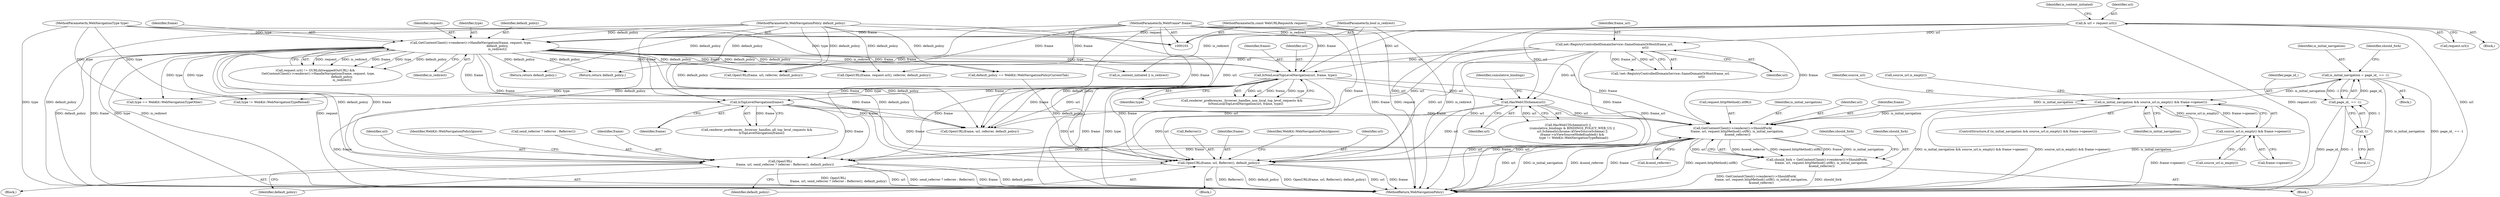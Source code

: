 digraph "1_Chrome_0a57375ad73780e61e1770a9d88b0529b0dbd33b@pointer" {
"1000324" [label="(Call,GetContentClient()->renderer()->ShouldFork(\n          frame, url, request.httpMethod().utf8(), is_initial_navigation,\n          &send_referrer))"];
"1000215" [label="(Call,IsNonLocalTopLevelNavigation(url, frame, type))"];
"1000153" [label="(Call,& url = request.url())"];
"1000191" [label="(Call,net::RegistryControlledDomainService::SameDomainOrHost(frame_url,\n                                                                url))"];
"1000117" [label="(Call,GetContentClient()->renderer()->HandleNavigation(frame, request, type,\n                                                       default_policy,\n                                                       is_redirect))"];
"1000104" [label="(MethodParameterIn,WebFrame* frame)"];
"1000105" [label="(MethodParameterIn,const WebURLRequest& request)"];
"1000106" [label="(MethodParameterIn,WebNavigationType type)"];
"1000108" [label="(MethodParameterIn,WebNavigationPolicy default_policy)"];
"1000109" [label="(MethodParameterIn,bool is_redirect)"];
"1000229" [label="(Call,IsTopLevelNavigation(frame))"];
"1000279" [label="(Call,HasWebUIScheme(url))"];
"1000302" [label="(Call,is_initial_navigation && source_url.is_empty() && frame->opener())"];
"1000269" [label="(Call,is_initial_navigation = page_id_ == -1)"];
"1000271" [label="(Call,page_id_ == -1)"];
"1000273" [label="(Call,-1)"];
"1000304" [label="(Call,source_url.is_empty() && frame->opener())"];
"1000322" [label="(Call,should_fork = GetContentClient()->renderer()->ShouldFork(\n          frame, url, request.httpMethod().utf8(), is_initial_navigation,\n          &send_referrer))"];
"1000334" [label="(Call,OpenURL(\n          frame, url, send_referrer ? referrer : Referrer(), default_policy))"];
"1000380" [label="(Call,OpenURL(frame, url, Referrer(), default_policy))"];
"1000283" [label="(Identifier,cumulative_bindings)"];
"1000190" [label="(Call,!net::RegistryControlledDomainService::SameDomainOrHost(frame_url,\n                                                                url))"];
"1000332" [label="(Identifier,should_fork)"];
"1000336" [label="(Identifier,url)"];
"1000192" [label="(Identifier,frame_url)"];
"1000280" [label="(Identifier,url)"];
"1000279" [label="(Call,HasWebUIScheme(url))"];
"1000321" [label="(Block,)"];
"1000329" [label="(Call,&send_referrer)"];
"1000150" [label="(Return,return default_policy;)"];
"1000141" [label="(Call,OpenURL(frame, request.url(), referrer, default_policy))"];
"1000277" [label="(Identifier,should_fork)"];
"1000218" [label="(Identifier,type)"];
"1000389" [label="(MethodReturn,WebNavigationPolicy)"];
"1000324" [label="(Call,GetContentClient()->renderer()->ShouldFork(\n          frame, url, request.httpMethod().utf8(), is_initial_navigation,\n          &send_referrer))"];
"1000118" [label="(Identifier,frame)"];
"1000343" [label="(Identifier,WebKit::WebNavigationPolicyIgnore)"];
"1000383" [label="(Call,Referrer())"];
"1000155" [label="(Call,request.url())"];
"1000380" [label="(Call,OpenURL(frame, url, Referrer(), default_policy))"];
"1000381" [label="(Identifier,frame)"];
"1000333" [label="(Block,)"];
"1000119" [label="(Identifier,request)"];
"1000230" [label="(Identifier,frame)"];
"1000386" [label="(Identifier,WebKit::WebNavigationPolicyIgnore)"];
"1000337" [label="(Call,send_referrer ? referrer : Referrer())"];
"1000191" [label="(Call,net::RegistryControlledDomainService::SameDomainOrHost(frame_url,\n                                                                url))"];
"1000198" [label="(Call,OpenURL(frame, url, referrer, default_policy))"];
"1000120" [label="(Identifier,type)"];
"1000110" [label="(Block,)"];
"1000105" [label="(MethodParameterIn,const WebURLRequest& request)"];
"1000269" [label="(Call,is_initial_navigation = page_id_ == -1)"];
"1000335" [label="(Identifier,frame)"];
"1000211" [label="(Call,renderer_preferences_.browser_handles_non_local_top_level_requests &&\n        IsNonLocalTopLevelNavigation(url, frame, type))"];
"1000217" [label="(Identifier,frame)"];
"1000327" [label="(Call,request.httpMethod().utf8())"];
"1000272" [label="(Identifier,page_id_)"];
"1000108" [label="(MethodParameterIn,WebNavigationPolicy default_policy)"];
"1000341" [label="(Identifier,default_policy)"];
"1000229" [label="(Call,IsTopLevelNavigation(frame))"];
"1000259" [label="(Block,)"];
"1000374" [label="(Call,type == WebKit::WebNavigationTypeOther)"];
"1000328" [label="(Identifier,is_initial_navigation)"];
"1000117" [label="(Call,GetContentClient()->renderer()->HandleNavigation(frame, request, type,\n                                                       default_policy,\n                                                       is_redirect))"];
"1000302" [label="(Call,is_initial_navigation && source_url.is_empty() && frame->opener())"];
"1000301" [label="(ControlStructure,if (is_initial_navigation && source_url.is_empty() && frame->opener()))"];
"1000382" [label="(Identifier,url)"];
"1000384" [label="(Identifier,default_policy)"];
"1000106" [label="(MethodParameterIn,WebNavigationType type)"];
"1000290" [label="(Call,type != WebKit::WebNavigationTypeReload)"];
"1000112" [label="(Call,request.url() != GURL(kSwappedOutURL) &&\n      GetContentClient()->renderer()->HandleNavigation(frame, request, type,\n                                                       default_policy,\n                                                       is_redirect))"];
"1000121" [label="(Identifier,default_policy)"];
"1000387" [label="(Return,return default_policy;)"];
"1000273" [label="(Call,-1)"];
"1000326" [label="(Identifier,url)"];
"1000242" [label="(Call,OpenURL(frame, url, referrer, default_policy))"];
"1000215" [label="(Call,IsNonLocalTopLevelNavigation(url, frame, type))"];
"1000306" [label="(Call,frame->opener())"];
"1000158" [label="(Identifier,is_content_initiated)"];
"1000371" [label="(Call,default_policy == WebKit::WebNavigationPolicyCurrentTab)"];
"1000323" [label="(Identifier,should_fork)"];
"1000271" [label="(Call,page_id_ == -1)"];
"1000153" [label="(Call,& url = request.url())"];
"1000312" [label="(Call,source_url.is_empty())"];
"1000109" [label="(MethodParameterIn,bool is_redirect)"];
"1000303" [label="(Identifier,is_initial_navigation)"];
"1000304" [label="(Call,source_url.is_empty() && frame->opener())"];
"1000154" [label="(Identifier,url)"];
"1000325" [label="(Identifier,frame)"];
"1000122" [label="(Identifier,is_redirect)"];
"1000225" [label="(Call,renderer_preferences_.browser_handles_all_top_level_requests &&\n          IsTopLevelNavigation(frame))"];
"1000334" [label="(Call,OpenURL(\n          frame, url, send_referrer ? referrer : Referrer(), default_policy))"];
"1000308" [label="(Identifier,source_url)"];
"1000216" [label="(Identifier,url)"];
"1000278" [label="(Call,HasWebUIScheme(url) ||\n         (cumulative_bindings & BINDINGS_POLICY_WEB_UI) ||\n         url.SchemeIs(chrome::kViewSourceScheme) ||\n         (frame->isViewSourceModeEnabled() &&\n            type != WebKit::WebNavigationTypeReload))"];
"1000305" [label="(Call,source_url.is_empty())"];
"1000179" [label="(Call,is_content_initiated || is_redirect)"];
"1000322" [label="(Call,should_fork = GetContentClient()->renderer()->ShouldFork(\n          frame, url, request.httpMethod().utf8(), is_initial_navigation,\n          &send_referrer))"];
"1000193" [label="(Identifier,url)"];
"1000270" [label="(Identifier,is_initial_navigation)"];
"1000104" [label="(MethodParameterIn,WebFrame* frame)"];
"1000379" [label="(Block,)"];
"1000274" [label="(Literal,1)"];
"1000324" -> "1000322"  [label="AST: "];
"1000324" -> "1000329"  [label="CFG: "];
"1000325" -> "1000324"  [label="AST: "];
"1000326" -> "1000324"  [label="AST: "];
"1000327" -> "1000324"  [label="AST: "];
"1000328" -> "1000324"  [label="AST: "];
"1000329" -> "1000324"  [label="AST: "];
"1000322" -> "1000324"  [label="CFG: "];
"1000324" -> "1000389"  [label="DDG: url"];
"1000324" -> "1000389"  [label="DDG: is_initial_navigation"];
"1000324" -> "1000389"  [label="DDG: &send_referrer"];
"1000324" -> "1000389"  [label="DDG: frame"];
"1000324" -> "1000389"  [label="DDG: request.httpMethod().utf8()"];
"1000324" -> "1000322"  [label="DDG: &send_referrer"];
"1000324" -> "1000322"  [label="DDG: request.httpMethod().utf8()"];
"1000324" -> "1000322"  [label="DDG: frame"];
"1000324" -> "1000322"  [label="DDG: is_initial_navigation"];
"1000324" -> "1000322"  [label="DDG: url"];
"1000215" -> "1000324"  [label="DDG: frame"];
"1000117" -> "1000324"  [label="DDG: frame"];
"1000229" -> "1000324"  [label="DDG: frame"];
"1000104" -> "1000324"  [label="DDG: frame"];
"1000279" -> "1000324"  [label="DDG: url"];
"1000302" -> "1000324"  [label="DDG: is_initial_navigation"];
"1000269" -> "1000324"  [label="DDG: is_initial_navigation"];
"1000324" -> "1000334"  [label="DDG: frame"];
"1000324" -> "1000334"  [label="DDG: url"];
"1000324" -> "1000380"  [label="DDG: frame"];
"1000324" -> "1000380"  [label="DDG: url"];
"1000215" -> "1000211"  [label="AST: "];
"1000215" -> "1000218"  [label="CFG: "];
"1000216" -> "1000215"  [label="AST: "];
"1000217" -> "1000215"  [label="AST: "];
"1000218" -> "1000215"  [label="AST: "];
"1000211" -> "1000215"  [label="CFG: "];
"1000215" -> "1000389"  [label="DDG: url"];
"1000215" -> "1000389"  [label="DDG: frame"];
"1000215" -> "1000389"  [label="DDG: type"];
"1000215" -> "1000211"  [label="DDG: url"];
"1000215" -> "1000211"  [label="DDG: frame"];
"1000215" -> "1000211"  [label="DDG: type"];
"1000153" -> "1000215"  [label="DDG: url"];
"1000191" -> "1000215"  [label="DDG: url"];
"1000117" -> "1000215"  [label="DDG: frame"];
"1000117" -> "1000215"  [label="DDG: type"];
"1000104" -> "1000215"  [label="DDG: frame"];
"1000106" -> "1000215"  [label="DDG: type"];
"1000215" -> "1000229"  [label="DDG: frame"];
"1000215" -> "1000242"  [label="DDG: frame"];
"1000215" -> "1000242"  [label="DDG: url"];
"1000215" -> "1000279"  [label="DDG: url"];
"1000215" -> "1000290"  [label="DDG: type"];
"1000215" -> "1000334"  [label="DDG: frame"];
"1000215" -> "1000374"  [label="DDG: type"];
"1000215" -> "1000380"  [label="DDG: frame"];
"1000215" -> "1000380"  [label="DDG: url"];
"1000153" -> "1000110"  [label="AST: "];
"1000153" -> "1000155"  [label="CFG: "];
"1000154" -> "1000153"  [label="AST: "];
"1000155" -> "1000153"  [label="AST: "];
"1000158" -> "1000153"  [label="CFG: "];
"1000153" -> "1000389"  [label="DDG: request.url()"];
"1000153" -> "1000389"  [label="DDG: url"];
"1000153" -> "1000191"  [label="DDG: url"];
"1000153" -> "1000242"  [label="DDG: url"];
"1000153" -> "1000279"  [label="DDG: url"];
"1000153" -> "1000380"  [label="DDG: url"];
"1000191" -> "1000190"  [label="AST: "];
"1000191" -> "1000193"  [label="CFG: "];
"1000192" -> "1000191"  [label="AST: "];
"1000193" -> "1000191"  [label="AST: "];
"1000190" -> "1000191"  [label="CFG: "];
"1000191" -> "1000389"  [label="DDG: url"];
"1000191" -> "1000389"  [label="DDG: frame_url"];
"1000191" -> "1000190"  [label="DDG: frame_url"];
"1000191" -> "1000190"  [label="DDG: url"];
"1000191" -> "1000198"  [label="DDG: url"];
"1000191" -> "1000242"  [label="DDG: url"];
"1000191" -> "1000279"  [label="DDG: url"];
"1000191" -> "1000380"  [label="DDG: url"];
"1000117" -> "1000112"  [label="AST: "];
"1000117" -> "1000122"  [label="CFG: "];
"1000118" -> "1000117"  [label="AST: "];
"1000119" -> "1000117"  [label="AST: "];
"1000120" -> "1000117"  [label="AST: "];
"1000121" -> "1000117"  [label="AST: "];
"1000122" -> "1000117"  [label="AST: "];
"1000112" -> "1000117"  [label="CFG: "];
"1000117" -> "1000389"  [label="DDG: default_policy"];
"1000117" -> "1000389"  [label="DDG: frame"];
"1000117" -> "1000389"  [label="DDG: type"];
"1000117" -> "1000389"  [label="DDG: is_redirect"];
"1000117" -> "1000389"  [label="DDG: request"];
"1000117" -> "1000112"  [label="DDG: request"];
"1000117" -> "1000112"  [label="DDG: is_redirect"];
"1000117" -> "1000112"  [label="DDG: frame"];
"1000117" -> "1000112"  [label="DDG: type"];
"1000117" -> "1000112"  [label="DDG: default_policy"];
"1000104" -> "1000117"  [label="DDG: frame"];
"1000105" -> "1000117"  [label="DDG: request"];
"1000106" -> "1000117"  [label="DDG: type"];
"1000108" -> "1000117"  [label="DDG: default_policy"];
"1000109" -> "1000117"  [label="DDG: is_redirect"];
"1000117" -> "1000141"  [label="DDG: frame"];
"1000117" -> "1000141"  [label="DDG: default_policy"];
"1000117" -> "1000150"  [label="DDG: default_policy"];
"1000117" -> "1000179"  [label="DDG: is_redirect"];
"1000117" -> "1000198"  [label="DDG: frame"];
"1000117" -> "1000198"  [label="DDG: default_policy"];
"1000117" -> "1000229"  [label="DDG: frame"];
"1000117" -> "1000242"  [label="DDG: frame"];
"1000117" -> "1000242"  [label="DDG: default_policy"];
"1000117" -> "1000290"  [label="DDG: type"];
"1000117" -> "1000334"  [label="DDG: frame"];
"1000117" -> "1000334"  [label="DDG: default_policy"];
"1000117" -> "1000371"  [label="DDG: default_policy"];
"1000117" -> "1000374"  [label="DDG: type"];
"1000117" -> "1000380"  [label="DDG: frame"];
"1000117" -> "1000380"  [label="DDG: default_policy"];
"1000117" -> "1000387"  [label="DDG: default_policy"];
"1000104" -> "1000103"  [label="AST: "];
"1000104" -> "1000389"  [label="DDG: frame"];
"1000104" -> "1000141"  [label="DDG: frame"];
"1000104" -> "1000198"  [label="DDG: frame"];
"1000104" -> "1000229"  [label="DDG: frame"];
"1000104" -> "1000242"  [label="DDG: frame"];
"1000104" -> "1000334"  [label="DDG: frame"];
"1000104" -> "1000380"  [label="DDG: frame"];
"1000105" -> "1000103"  [label="AST: "];
"1000105" -> "1000389"  [label="DDG: request"];
"1000106" -> "1000103"  [label="AST: "];
"1000106" -> "1000389"  [label="DDG: type"];
"1000106" -> "1000290"  [label="DDG: type"];
"1000106" -> "1000374"  [label="DDG: type"];
"1000108" -> "1000103"  [label="AST: "];
"1000108" -> "1000389"  [label="DDG: default_policy"];
"1000108" -> "1000141"  [label="DDG: default_policy"];
"1000108" -> "1000150"  [label="DDG: default_policy"];
"1000108" -> "1000198"  [label="DDG: default_policy"];
"1000108" -> "1000242"  [label="DDG: default_policy"];
"1000108" -> "1000334"  [label="DDG: default_policy"];
"1000108" -> "1000371"  [label="DDG: default_policy"];
"1000108" -> "1000380"  [label="DDG: default_policy"];
"1000108" -> "1000387"  [label="DDG: default_policy"];
"1000109" -> "1000103"  [label="AST: "];
"1000109" -> "1000389"  [label="DDG: is_redirect"];
"1000109" -> "1000179"  [label="DDG: is_redirect"];
"1000229" -> "1000225"  [label="AST: "];
"1000229" -> "1000230"  [label="CFG: "];
"1000230" -> "1000229"  [label="AST: "];
"1000225" -> "1000229"  [label="CFG: "];
"1000229" -> "1000389"  [label="DDG: frame"];
"1000229" -> "1000225"  [label="DDG: frame"];
"1000229" -> "1000242"  [label="DDG: frame"];
"1000229" -> "1000334"  [label="DDG: frame"];
"1000229" -> "1000380"  [label="DDG: frame"];
"1000279" -> "1000278"  [label="AST: "];
"1000279" -> "1000280"  [label="CFG: "];
"1000280" -> "1000279"  [label="AST: "];
"1000283" -> "1000279"  [label="CFG: "];
"1000278" -> "1000279"  [label="CFG: "];
"1000279" -> "1000389"  [label="DDG: url"];
"1000279" -> "1000278"  [label="DDG: url"];
"1000279" -> "1000334"  [label="DDG: url"];
"1000279" -> "1000380"  [label="DDG: url"];
"1000302" -> "1000301"  [label="AST: "];
"1000302" -> "1000303"  [label="CFG: "];
"1000302" -> "1000304"  [label="CFG: "];
"1000303" -> "1000302"  [label="AST: "];
"1000304" -> "1000302"  [label="AST: "];
"1000308" -> "1000302"  [label="CFG: "];
"1000312" -> "1000302"  [label="CFG: "];
"1000302" -> "1000389"  [label="DDG: source_url.is_empty() && frame->opener()"];
"1000302" -> "1000389"  [label="DDG: is_initial_navigation"];
"1000302" -> "1000389"  [label="DDG: is_initial_navigation && source_url.is_empty() && frame->opener()"];
"1000269" -> "1000302"  [label="DDG: is_initial_navigation"];
"1000304" -> "1000302"  [label="DDG: source_url.is_empty()"];
"1000304" -> "1000302"  [label="DDG: frame->opener()"];
"1000269" -> "1000259"  [label="AST: "];
"1000269" -> "1000271"  [label="CFG: "];
"1000270" -> "1000269"  [label="AST: "];
"1000271" -> "1000269"  [label="AST: "];
"1000277" -> "1000269"  [label="CFG: "];
"1000269" -> "1000389"  [label="DDG: is_initial_navigation"];
"1000269" -> "1000389"  [label="DDG: page_id_ == -1"];
"1000271" -> "1000269"  [label="DDG: page_id_"];
"1000271" -> "1000269"  [label="DDG: -1"];
"1000271" -> "1000273"  [label="CFG: "];
"1000272" -> "1000271"  [label="AST: "];
"1000273" -> "1000271"  [label="AST: "];
"1000271" -> "1000389"  [label="DDG: -1"];
"1000271" -> "1000389"  [label="DDG: page_id_"];
"1000273" -> "1000271"  [label="DDG: 1"];
"1000273" -> "1000274"  [label="CFG: "];
"1000274" -> "1000273"  [label="AST: "];
"1000304" -> "1000305"  [label="CFG: "];
"1000304" -> "1000306"  [label="CFG: "];
"1000305" -> "1000304"  [label="AST: "];
"1000306" -> "1000304"  [label="AST: "];
"1000304" -> "1000389"  [label="DDG: frame->opener()"];
"1000322" -> "1000321"  [label="AST: "];
"1000323" -> "1000322"  [label="AST: "];
"1000332" -> "1000322"  [label="CFG: "];
"1000322" -> "1000389"  [label="DDG: GetContentClient()->renderer()->ShouldFork(\n          frame, url, request.httpMethod().utf8(), is_initial_navigation,\n          &send_referrer)"];
"1000322" -> "1000389"  [label="DDG: should_fork"];
"1000334" -> "1000333"  [label="AST: "];
"1000334" -> "1000341"  [label="CFG: "];
"1000335" -> "1000334"  [label="AST: "];
"1000336" -> "1000334"  [label="AST: "];
"1000337" -> "1000334"  [label="AST: "];
"1000341" -> "1000334"  [label="AST: "];
"1000343" -> "1000334"  [label="CFG: "];
"1000334" -> "1000389"  [label="DDG: OpenURL(\n          frame, url, send_referrer ? referrer : Referrer(), default_policy)"];
"1000334" -> "1000389"  [label="DDG: url"];
"1000334" -> "1000389"  [label="DDG: send_referrer ? referrer : Referrer()"];
"1000334" -> "1000389"  [label="DDG: frame"];
"1000334" -> "1000389"  [label="DDG: default_policy"];
"1000380" -> "1000379"  [label="AST: "];
"1000380" -> "1000384"  [label="CFG: "];
"1000381" -> "1000380"  [label="AST: "];
"1000382" -> "1000380"  [label="AST: "];
"1000383" -> "1000380"  [label="AST: "];
"1000384" -> "1000380"  [label="AST: "];
"1000386" -> "1000380"  [label="CFG: "];
"1000380" -> "1000389"  [label="DDG: Referrer()"];
"1000380" -> "1000389"  [label="DDG: default_policy"];
"1000380" -> "1000389"  [label="DDG: OpenURL(frame, url, Referrer(), default_policy)"];
"1000380" -> "1000389"  [label="DDG: url"];
"1000380" -> "1000389"  [label="DDG: frame"];
"1000371" -> "1000380"  [label="DDG: default_policy"];
}
